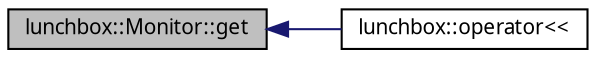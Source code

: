 digraph "lunchbox::Monitor::get"
{
  edge [fontname="Sans",fontsize="10",labelfontname="Sans",labelfontsize="10"];
  node [fontname="Sans",fontsize="10",shape=record];
  rankdir="LR";
  Node1 [label="lunchbox::Monitor::get",height=0.2,width=0.4,color="black", fillcolor="grey75", style="filled" fontcolor="black"];
  Node1 -> Node2 [dir="back",color="midnightblue",fontsize="10",style="solid",fontname="Sans"];
  Node2 [label="lunchbox::operator\<\<",height=0.2,width=0.4,color="black", fillcolor="white", style="filled",URL="$namespacelunchbox.html#a840cd0fc7a87c0a6894543b5604941e1",tooltip="Print the monitor to the given output stream. "];
}
